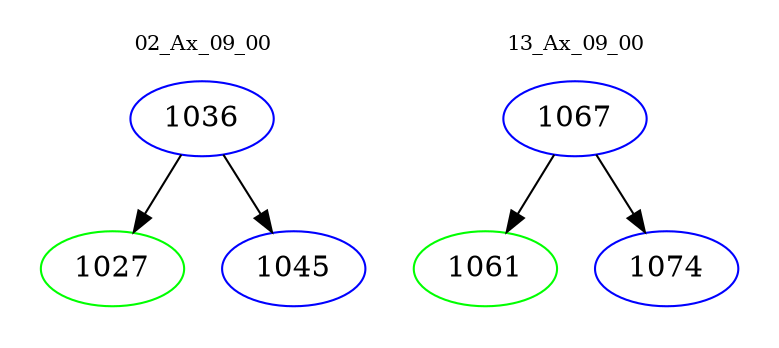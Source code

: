 digraph{
subgraph cluster_0 {
color = white
label = "02_Ax_09_00";
fontsize=10;
T0_1036 [label="1036", color="blue"]
T0_1036 -> T0_1027 [color="black"]
T0_1027 [label="1027", color="green"]
T0_1036 -> T0_1045 [color="black"]
T0_1045 [label="1045", color="blue"]
}
subgraph cluster_1 {
color = white
label = "13_Ax_09_00";
fontsize=10;
T1_1067 [label="1067", color="blue"]
T1_1067 -> T1_1061 [color="black"]
T1_1061 [label="1061", color="green"]
T1_1067 -> T1_1074 [color="black"]
T1_1074 [label="1074", color="blue"]
}
}
